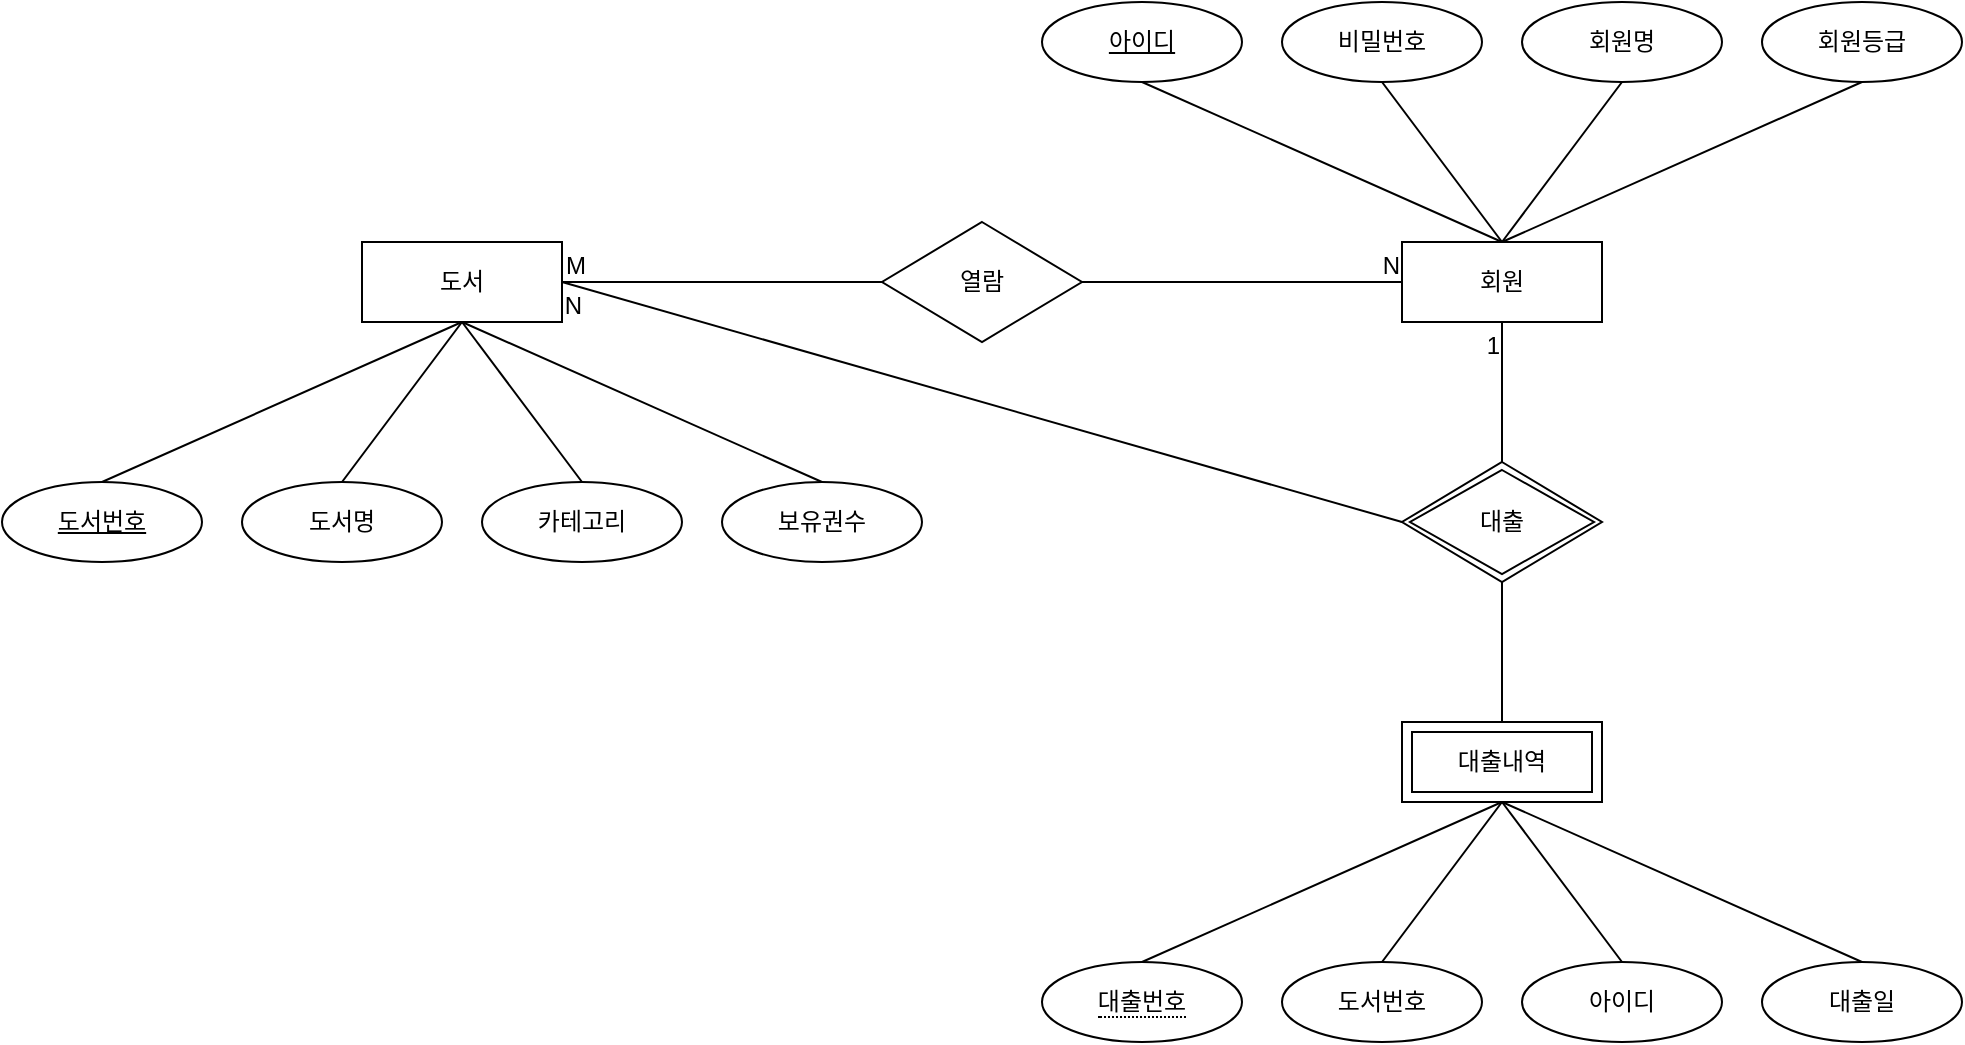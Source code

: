 <mxfile version="22.1.0" type="device">
  <diagram id="R2lEEEUBdFMjLlhIrx00" name="Page-1">
    <mxGraphModel dx="2284" dy="750" grid="1" gridSize="10" guides="1" tooltips="1" connect="1" arrows="1" fold="1" page="1" pageScale="1" pageWidth="850" pageHeight="1100" math="0" shadow="0" extFonts="Permanent Marker^https://fonts.googleapis.com/css?family=Permanent+Marker">
      <root>
        <mxCell id="0" />
        <mxCell id="1" parent="0" />
        <mxCell id="hOAQ7erGjr9v_Zagw8_v-1" value="열람" style="rhombus;whiteSpace=wrap;html=1;" vertex="1" parent="1">
          <mxGeometry x="350" y="270" width="100" height="60" as="geometry" />
        </mxCell>
        <mxCell id="hOAQ7erGjr9v_Zagw8_v-2" value="도서" style="rounded=0;whiteSpace=wrap;html=1;" vertex="1" parent="1">
          <mxGeometry x="90" y="280" width="100" height="40" as="geometry" />
        </mxCell>
        <mxCell id="hOAQ7erGjr9v_Zagw8_v-3" value="회원" style="rounded=0;whiteSpace=wrap;html=1;" vertex="1" parent="1">
          <mxGeometry x="610" y="280" width="100" height="40" as="geometry" />
        </mxCell>
        <mxCell id="hOAQ7erGjr9v_Zagw8_v-4" value="&lt;u&gt;도서번호&lt;/u&gt;" style="ellipse;whiteSpace=wrap;html=1;" vertex="1" parent="1">
          <mxGeometry x="-90" y="400" width="100" height="40" as="geometry" />
        </mxCell>
        <mxCell id="hOAQ7erGjr9v_Zagw8_v-5" value="도서명" style="ellipse;whiteSpace=wrap;html=1;" vertex="1" parent="1">
          <mxGeometry x="30" y="400" width="100" height="40" as="geometry" />
        </mxCell>
        <mxCell id="hOAQ7erGjr9v_Zagw8_v-7" value="카테고리" style="ellipse;whiteSpace=wrap;html=1;" vertex="1" parent="1">
          <mxGeometry x="150" y="400" width="100" height="40" as="geometry" />
        </mxCell>
        <mxCell id="hOAQ7erGjr9v_Zagw8_v-8" value="보유권수" style="ellipse;whiteSpace=wrap;html=1;" vertex="1" parent="1">
          <mxGeometry x="270" y="400" width="100" height="40" as="geometry" />
        </mxCell>
        <mxCell id="hOAQ7erGjr9v_Zagw8_v-9" value="&lt;u&gt;아이디&lt;/u&gt;" style="ellipse;whiteSpace=wrap;html=1;" vertex="1" parent="1">
          <mxGeometry x="430" y="160" width="100" height="40" as="geometry" />
        </mxCell>
        <mxCell id="hOAQ7erGjr9v_Zagw8_v-10" value="회원명" style="ellipse;whiteSpace=wrap;html=1;" vertex="1" parent="1">
          <mxGeometry x="670" y="160" width="100" height="40" as="geometry" />
        </mxCell>
        <mxCell id="hOAQ7erGjr9v_Zagw8_v-12" value="회원등급" style="ellipse;whiteSpace=wrap;html=1;" vertex="1" parent="1">
          <mxGeometry x="790" y="160" width="100" height="40" as="geometry" />
        </mxCell>
        <mxCell id="hOAQ7erGjr9v_Zagw8_v-13" value="비밀번호" style="ellipse;whiteSpace=wrap;html=1;" vertex="1" parent="1">
          <mxGeometry x="550" y="160" width="100" height="40" as="geometry" />
        </mxCell>
        <mxCell id="hOAQ7erGjr9v_Zagw8_v-17" value="" style="endArrow=none;html=1;rounded=0;exitX=0.5;exitY=0;exitDx=0;exitDy=0;entryX=0.5;entryY=1;entryDx=0;entryDy=0;" edge="1" parent="1" source="hOAQ7erGjr9v_Zagw8_v-4" target="hOAQ7erGjr9v_Zagw8_v-2">
          <mxGeometry width="50" height="50" relative="1" as="geometry">
            <mxPoint x="400" y="410" as="sourcePoint" />
            <mxPoint x="450" y="360" as="targetPoint" />
          </mxGeometry>
        </mxCell>
        <mxCell id="hOAQ7erGjr9v_Zagw8_v-18" value="" style="endArrow=none;html=1;rounded=0;exitX=0.5;exitY=0;exitDx=0;exitDy=0;entryX=0.5;entryY=1;entryDx=0;entryDy=0;" edge="1" parent="1" source="hOAQ7erGjr9v_Zagw8_v-5" target="hOAQ7erGjr9v_Zagw8_v-2">
          <mxGeometry width="50" height="50" relative="1" as="geometry">
            <mxPoint x="-30" y="410" as="sourcePoint" />
            <mxPoint x="150" y="330" as="targetPoint" />
          </mxGeometry>
        </mxCell>
        <mxCell id="hOAQ7erGjr9v_Zagw8_v-19" value="" style="endArrow=none;html=1;rounded=0;exitX=0.5;exitY=0;exitDx=0;exitDy=0;entryX=0.5;entryY=1;entryDx=0;entryDy=0;" edge="1" parent="1" source="hOAQ7erGjr9v_Zagw8_v-7" target="hOAQ7erGjr9v_Zagw8_v-2">
          <mxGeometry width="50" height="50" relative="1" as="geometry">
            <mxPoint x="-20" y="420" as="sourcePoint" />
            <mxPoint x="160" y="340" as="targetPoint" />
          </mxGeometry>
        </mxCell>
        <mxCell id="hOAQ7erGjr9v_Zagw8_v-20" value="" style="endArrow=none;html=1;rounded=0;exitX=0.5;exitY=0;exitDx=0;exitDy=0;entryX=0.5;entryY=1;entryDx=0;entryDy=0;" edge="1" parent="1" source="hOAQ7erGjr9v_Zagw8_v-8" target="hOAQ7erGjr9v_Zagw8_v-2">
          <mxGeometry width="50" height="50" relative="1" as="geometry">
            <mxPoint x="-10" y="430" as="sourcePoint" />
            <mxPoint x="170" y="350" as="targetPoint" />
          </mxGeometry>
        </mxCell>
        <mxCell id="hOAQ7erGjr9v_Zagw8_v-21" value="" style="endArrow=none;html=1;rounded=0;exitX=0.5;exitY=1;exitDx=0;exitDy=0;entryX=0.5;entryY=0;entryDx=0;entryDy=0;" edge="1" parent="1" source="hOAQ7erGjr9v_Zagw8_v-9" target="hOAQ7erGjr9v_Zagw8_v-3">
          <mxGeometry width="50" height="50" relative="1" as="geometry">
            <mxPoint x="420" y="410" as="sourcePoint" />
            <mxPoint x="600" y="330" as="targetPoint" />
          </mxGeometry>
        </mxCell>
        <mxCell id="hOAQ7erGjr9v_Zagw8_v-22" value="" style="endArrow=none;html=1;rounded=0;exitX=0.5;exitY=1;exitDx=0;exitDy=0;entryX=0.5;entryY=0;entryDx=0;entryDy=0;" edge="1" parent="1" source="hOAQ7erGjr9v_Zagw8_v-13" target="hOAQ7erGjr9v_Zagw8_v-3">
          <mxGeometry width="50" height="50" relative="1" as="geometry">
            <mxPoint x="490" y="410" as="sourcePoint" />
            <mxPoint x="670" y="330" as="targetPoint" />
          </mxGeometry>
        </mxCell>
        <mxCell id="hOAQ7erGjr9v_Zagw8_v-23" value="" style="endArrow=none;html=1;rounded=0;exitX=0.5;exitY=1;exitDx=0;exitDy=0;entryX=0.5;entryY=0;entryDx=0;entryDy=0;" edge="1" parent="1" source="hOAQ7erGjr9v_Zagw8_v-10" target="hOAQ7erGjr9v_Zagw8_v-3">
          <mxGeometry width="50" height="50" relative="1" as="geometry">
            <mxPoint x="500" y="420" as="sourcePoint" />
            <mxPoint x="690" y="270" as="targetPoint" />
          </mxGeometry>
        </mxCell>
        <mxCell id="hOAQ7erGjr9v_Zagw8_v-24" value="" style="endArrow=none;html=1;rounded=0;exitX=0.5;exitY=1;exitDx=0;exitDy=0;entryX=0.5;entryY=0;entryDx=0;entryDy=0;" edge="1" parent="1" source="hOAQ7erGjr9v_Zagw8_v-12" target="hOAQ7erGjr9v_Zagw8_v-3">
          <mxGeometry width="50" height="50" relative="1" as="geometry">
            <mxPoint x="510" y="430" as="sourcePoint" />
            <mxPoint x="690" y="350" as="targetPoint" />
          </mxGeometry>
        </mxCell>
        <mxCell id="hOAQ7erGjr9v_Zagw8_v-27" value="대출" style="shape=rhombus;double=1;perimeter=rhombusPerimeter;whiteSpace=wrap;html=1;align=center;" vertex="1" parent="1">
          <mxGeometry x="610" y="390" width="100" height="60" as="geometry" />
        </mxCell>
        <mxCell id="hOAQ7erGjr9v_Zagw8_v-29" value="대출내역" style="shape=ext;margin=3;double=1;whiteSpace=wrap;html=1;align=center;" vertex="1" parent="1">
          <mxGeometry x="610" y="520" width="100" height="40" as="geometry" />
        </mxCell>
        <mxCell id="hOAQ7erGjr9v_Zagw8_v-30" value="" style="endArrow=none;html=1;rounded=0;exitX=0.5;exitY=0;exitDx=0;exitDy=0;entryX=0.5;entryY=1;entryDx=0;entryDy=0;" edge="1" parent="1" source="hOAQ7erGjr9v_Zagw8_v-29" target="hOAQ7erGjr9v_Zagw8_v-27">
          <mxGeometry width="50" height="50" relative="1" as="geometry">
            <mxPoint x="210" y="320" as="sourcePoint" />
            <mxPoint x="370" y="320" as="targetPoint" />
          </mxGeometry>
        </mxCell>
        <mxCell id="hOAQ7erGjr9v_Zagw8_v-33" value="도서번호" style="ellipse;whiteSpace=wrap;html=1;" vertex="1" parent="1">
          <mxGeometry x="550" y="640" width="100" height="40" as="geometry" />
        </mxCell>
        <mxCell id="hOAQ7erGjr9v_Zagw8_v-34" value="아이디" style="ellipse;whiteSpace=wrap;html=1;" vertex="1" parent="1">
          <mxGeometry x="670" y="640" width="100" height="40" as="geometry" />
        </mxCell>
        <mxCell id="hOAQ7erGjr9v_Zagw8_v-35" value="대출일" style="ellipse;whiteSpace=wrap;html=1;" vertex="1" parent="1">
          <mxGeometry x="790" y="640" width="100" height="40" as="geometry" />
        </mxCell>
        <mxCell id="hOAQ7erGjr9v_Zagw8_v-37" value="" style="endArrow=none;html=1;rounded=0;exitX=0.5;exitY=0;exitDx=0;exitDy=0;entryX=0.5;entryY=1;entryDx=0;entryDy=0;" edge="1" parent="1" source="hOAQ7erGjr9v_Zagw8_v-51" target="hOAQ7erGjr9v_Zagw8_v-29">
          <mxGeometry width="50" height="50" relative="1" as="geometry">
            <mxPoint x="480" y="640" as="sourcePoint" />
            <mxPoint x="670" y="460" as="targetPoint" />
          </mxGeometry>
        </mxCell>
        <mxCell id="hOAQ7erGjr9v_Zagw8_v-38" value="" style="endArrow=none;html=1;rounded=0;exitX=0.5;exitY=0;exitDx=0;exitDy=0;entryX=0.5;entryY=1;entryDx=0;entryDy=0;" edge="1" parent="1" source="hOAQ7erGjr9v_Zagw8_v-33" target="hOAQ7erGjr9v_Zagw8_v-29">
          <mxGeometry width="50" height="50" relative="1" as="geometry">
            <mxPoint x="680" y="540" as="sourcePoint" />
            <mxPoint x="680" y="470" as="targetPoint" />
          </mxGeometry>
        </mxCell>
        <mxCell id="hOAQ7erGjr9v_Zagw8_v-39" value="" style="endArrow=none;html=1;rounded=0;exitX=0.5;exitY=0;exitDx=0;exitDy=0;entryX=0.5;entryY=1;entryDx=0;entryDy=0;" edge="1" parent="1" source="hOAQ7erGjr9v_Zagw8_v-34" target="hOAQ7erGjr9v_Zagw8_v-29">
          <mxGeometry width="50" height="50" relative="1" as="geometry">
            <mxPoint x="690" y="550" as="sourcePoint" />
            <mxPoint x="690" y="480" as="targetPoint" />
          </mxGeometry>
        </mxCell>
        <mxCell id="hOAQ7erGjr9v_Zagw8_v-40" value="" style="endArrow=none;html=1;rounded=0;exitX=0.5;exitY=0;exitDx=0;exitDy=0;entryX=0.5;entryY=1;entryDx=0;entryDy=0;" edge="1" parent="1" source="hOAQ7erGjr9v_Zagw8_v-35" target="hOAQ7erGjr9v_Zagw8_v-29">
          <mxGeometry width="50" height="50" relative="1" as="geometry">
            <mxPoint x="700" y="560" as="sourcePoint" />
            <mxPoint x="700" y="490" as="targetPoint" />
          </mxGeometry>
        </mxCell>
        <mxCell id="hOAQ7erGjr9v_Zagw8_v-41" value="" style="endArrow=none;html=1;rounded=0;entryX=0;entryY=0.5;entryDx=0;entryDy=0;exitX=1;exitY=0.5;exitDx=0;exitDy=0;" edge="1" parent="1" source="hOAQ7erGjr9v_Zagw8_v-2" target="hOAQ7erGjr9v_Zagw8_v-1">
          <mxGeometry relative="1" as="geometry">
            <mxPoint x="340" y="390" as="sourcePoint" />
            <mxPoint x="500" y="390" as="targetPoint" />
          </mxGeometry>
        </mxCell>
        <mxCell id="hOAQ7erGjr9v_Zagw8_v-42" value="M" style="resizable=0;html=1;whiteSpace=wrap;align=left;verticalAlign=bottom;" connectable="0" vertex="1" parent="hOAQ7erGjr9v_Zagw8_v-41">
          <mxGeometry x="-1" relative="1" as="geometry" />
        </mxCell>
        <mxCell id="hOAQ7erGjr9v_Zagw8_v-44" value="" style="endArrow=none;html=1;rounded=0;entryX=0;entryY=0.5;entryDx=0;entryDy=0;exitX=1;exitY=0.5;exitDx=0;exitDy=0;" edge="1" parent="1" source="hOAQ7erGjr9v_Zagw8_v-1" target="hOAQ7erGjr9v_Zagw8_v-3">
          <mxGeometry relative="1" as="geometry">
            <mxPoint x="340" y="390" as="sourcePoint" />
            <mxPoint x="500" y="390" as="targetPoint" />
          </mxGeometry>
        </mxCell>
        <mxCell id="hOAQ7erGjr9v_Zagw8_v-46" value="N" style="resizable=0;html=1;whiteSpace=wrap;align=right;verticalAlign=bottom;" connectable="0" vertex="1" parent="hOAQ7erGjr9v_Zagw8_v-44">
          <mxGeometry x="1" relative="1" as="geometry" />
        </mxCell>
        <mxCell id="hOAQ7erGjr9v_Zagw8_v-47" value="" style="endArrow=none;html=1;rounded=0;entryX=0.5;entryY=1;entryDx=0;entryDy=0;exitX=0.5;exitY=0;exitDx=0;exitDy=0;" edge="1" parent="1" source="hOAQ7erGjr9v_Zagw8_v-27" target="hOAQ7erGjr9v_Zagw8_v-3">
          <mxGeometry relative="1" as="geometry">
            <mxPoint x="340" y="390" as="sourcePoint" />
            <mxPoint x="500" y="390" as="targetPoint" />
          </mxGeometry>
        </mxCell>
        <mxCell id="hOAQ7erGjr9v_Zagw8_v-48" value="1" style="resizable=0;html=1;whiteSpace=wrap;align=right;verticalAlign=bottom;" connectable="0" vertex="1" parent="hOAQ7erGjr9v_Zagw8_v-47">
          <mxGeometry x="1" relative="1" as="geometry">
            <mxPoint y="20" as="offset" />
          </mxGeometry>
        </mxCell>
        <mxCell id="hOAQ7erGjr9v_Zagw8_v-49" value="" style="endArrow=none;html=1;rounded=0;entryX=1;entryY=0.5;entryDx=0;entryDy=0;exitX=0;exitY=0.5;exitDx=0;exitDy=0;" edge="1" parent="1" source="hOAQ7erGjr9v_Zagw8_v-27" target="hOAQ7erGjr9v_Zagw8_v-2">
          <mxGeometry relative="1" as="geometry">
            <mxPoint x="340" y="390" as="sourcePoint" />
            <mxPoint x="500" y="390" as="targetPoint" />
          </mxGeometry>
        </mxCell>
        <mxCell id="hOAQ7erGjr9v_Zagw8_v-50" value="N" style="resizable=0;html=1;whiteSpace=wrap;align=right;verticalAlign=bottom;" connectable="0" vertex="1" parent="hOAQ7erGjr9v_Zagw8_v-49">
          <mxGeometry x="1" relative="1" as="geometry">
            <mxPoint x="12" y="21" as="offset" />
          </mxGeometry>
        </mxCell>
        <mxCell id="hOAQ7erGjr9v_Zagw8_v-51" value="&lt;span style=&quot;border-bottom: 1px dotted&quot;&gt;대출번호&lt;/span&gt;" style="ellipse;whiteSpace=wrap;html=1;align=center;" vertex="1" parent="1">
          <mxGeometry x="430" y="640" width="100" height="40" as="geometry" />
        </mxCell>
      </root>
    </mxGraphModel>
  </diagram>
</mxfile>
